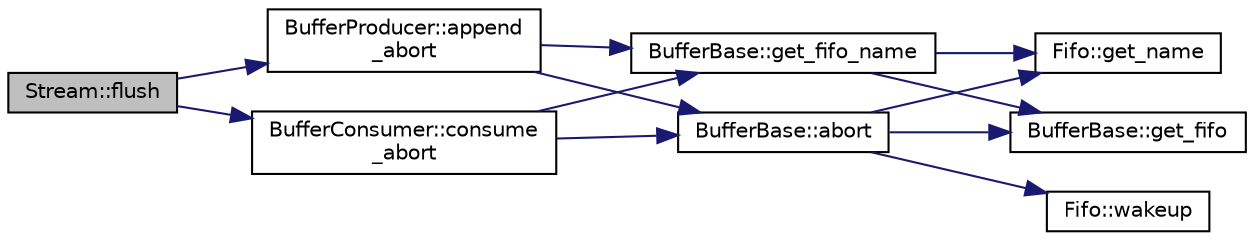 digraph "Stream::flush"
{
 // LATEX_PDF_SIZE
  edge [fontname="Helvetica",fontsize="10",labelfontname="Helvetica",labelfontsize="10"];
  node [fontname="Helvetica",fontsize="10",shape=record];
  rankdir="LR";
  Node1 [label="Stream::flush",height=0.2,width=0.4,color="black", fillcolor="grey75", style="filled", fontcolor="black",tooltip=" "];
  Node1 -> Node2 [color="midnightblue",fontsize="10",style="solid",fontname="Helvetica"];
  Node2 [label="BufferProducer::append\l_abort",height=0.2,width=0.4,color="black", fillcolor="white", style="filled",URL="$class_buffer_producer.html#a18ae4d4c929e18049aed4f122da5e431",tooltip=" "];
  Node2 -> Node3 [color="midnightblue",fontsize="10",style="solid",fontname="Helvetica"];
  Node3 [label="BufferBase::abort",height=0.2,width=0.4,color="black", fillcolor="white", style="filled",URL="$class_buffer_base.html#a851b22de6f6f587c912ebd54f77110e9",tooltip=" "];
  Node3 -> Node4 [color="midnightblue",fontsize="10",style="solid",fontname="Helvetica"];
  Node4 [label="BufferBase::get_fifo",height=0.2,width=0.4,color="black", fillcolor="white", style="filled",URL="$class_buffer_base.html#aad84b9690026b9da88d76d276b47470d",tooltip=" "];
  Node3 -> Node5 [color="midnightblue",fontsize="10",style="solid",fontname="Helvetica"];
  Node5 [label="Fifo::get_name",height=0.2,width=0.4,color="black", fillcolor="white", style="filled",URL="$class_fifo.html#a8d1a5745a600502cd67bfc642a2b1eb6",tooltip=" "];
  Node3 -> Node6 [color="midnightblue",fontsize="10",style="solid",fontname="Helvetica"];
  Node6 [label="Fifo::wakeup",height=0.2,width=0.4,color="black", fillcolor="white", style="filled",URL="$class_fifo.html#a66c5afd32d254833776d8229bd0b2965",tooltip=" "];
  Node2 -> Node7 [color="midnightblue",fontsize="10",style="solid",fontname="Helvetica"];
  Node7 [label="BufferBase::get_fifo_name",height=0.2,width=0.4,color="black", fillcolor="white", style="filled",URL="$class_buffer_base.html#a801e2e43bb032c4b455f4b18a224e838",tooltip=" "];
  Node7 -> Node4 [color="midnightblue",fontsize="10",style="solid",fontname="Helvetica"];
  Node7 -> Node5 [color="midnightblue",fontsize="10",style="solid",fontname="Helvetica"];
  Node1 -> Node8 [color="midnightblue",fontsize="10",style="solid",fontname="Helvetica"];
  Node8 [label="BufferConsumer::consume\l_abort",height=0.2,width=0.4,color="black", fillcolor="white", style="filled",URL="$class_buffer_consumer.html#a5f1cf755856843e892f40bdcdbdc5b0f",tooltip=" "];
  Node8 -> Node3 [color="midnightblue",fontsize="10",style="solid",fontname="Helvetica"];
  Node8 -> Node7 [color="midnightblue",fontsize="10",style="solid",fontname="Helvetica"];
}
